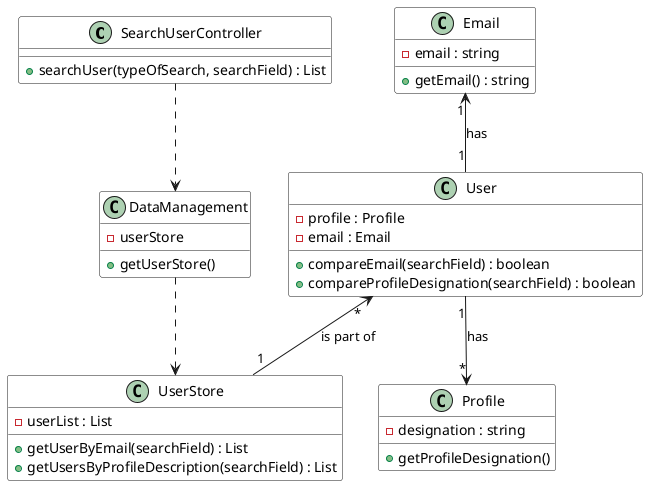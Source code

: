 @startuml
class SearchUserController #FFFFFF {
	+searchUser(typeOfSearch, searchField) : List
}

class UserStore #FFFFFF {
	-userList : List
	+getUserByEmail(searchField) : List
	+getUsersByProfileDescription(searchField) : List
}


class DataManagement #FFFFFF {
	-userStore
	+getUserStore()
}

class Email #FFFFFF {
	-email : string
	+getEmail() : string
}

class User #FFFFFF {
	-profile : Profile
	-email : Email
	+compareEmail(searchField) : boolean
	+compareProfileDesignation(searchField) : boolean
}


class Profile #FFFFFF {
	-designation : string
	+getProfileDesignation()
}


User "1" --> "*" Profile : has
Email "1" <-- "1" User : has
User "*" <--"1" UserStore : is part of
SearchUserController ..> DataManagement
DataManagement ..> UserStore
@enduml